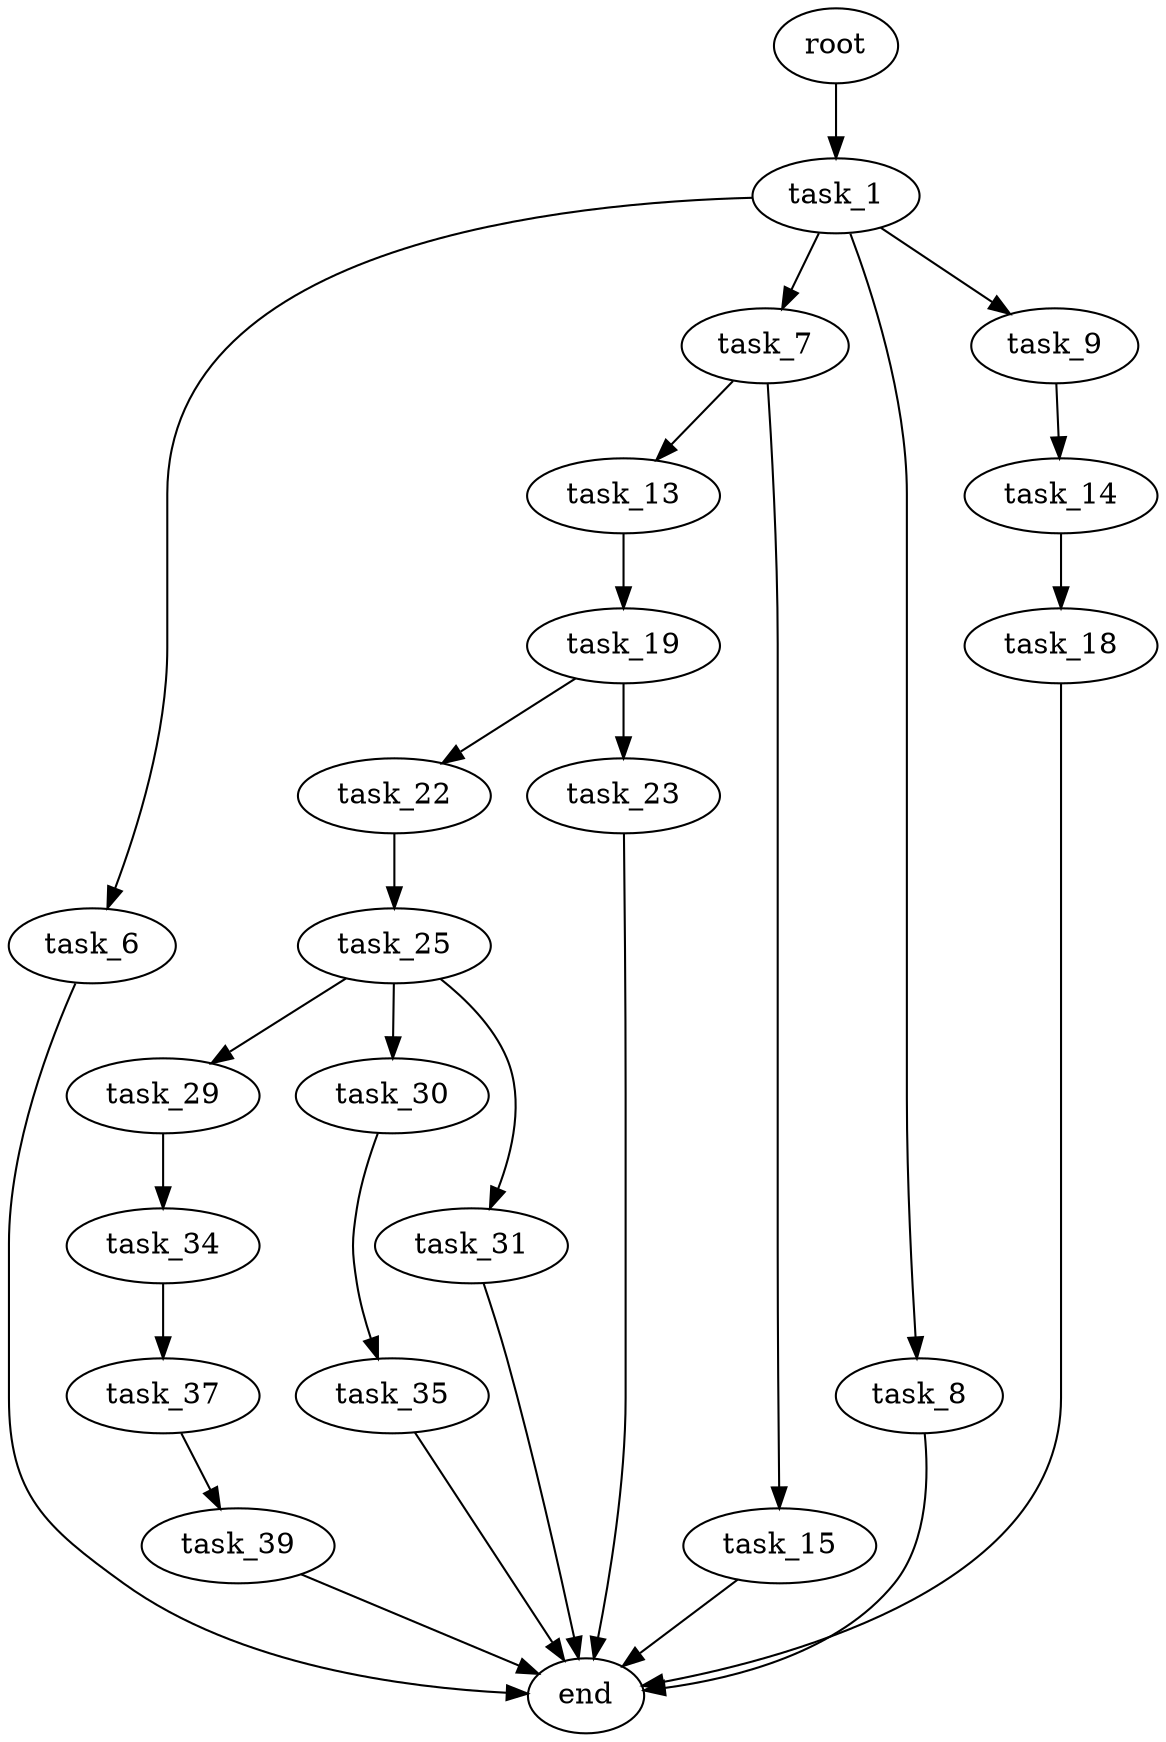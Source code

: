 digraph G {
  root [size="0.000000"];
  task_1 [size="6118355448.000000"];
  task_6 [size="120473796559.000000"];
  task_7 [size="616487894290.000000"];
  task_8 [size="397710527416.000000"];
  task_9 [size="15407979549.000000"];
  task_13 [size="68719476736.000000"];
  task_14 [size="150374629900.000000"];
  task_15 [size="549755813888.000000"];
  task_18 [size="9853625967.000000"];
  task_19 [size="192971314641.000000"];
  task_22 [size="30934358840.000000"];
  task_23 [size="286238736519.000000"];
  task_25 [size="178196757358.000000"];
  task_29 [size="549755813888.000000"];
  task_30 [size="68719476736.000000"];
  task_31 [size="368293445632.000000"];
  task_34 [size="1633436827.000000"];
  task_35 [size="1073741824000.000000"];
  task_37 [size="1402289134846.000000"];
  task_39 [size="5244345890.000000"];
  end [size="0.000000"];

  root -> task_1 [size="1.000000"];
  task_1 -> task_6 [size="411041792.000000"];
  task_1 -> task_7 [size="411041792.000000"];
  task_1 -> task_8 [size="411041792.000000"];
  task_1 -> task_9 [size="411041792.000000"];
  task_6 -> end [size="1.000000"];
  task_7 -> task_13 [size="411041792.000000"];
  task_7 -> task_15 [size="411041792.000000"];
  task_8 -> end [size="1.000000"];
  task_9 -> task_14 [size="411041792.000000"];
  task_13 -> task_19 [size="134217728.000000"];
  task_14 -> task_18 [size="134217728.000000"];
  task_15 -> end [size="1.000000"];
  task_18 -> end [size="1.000000"];
  task_19 -> task_22 [size="134217728.000000"];
  task_19 -> task_23 [size="134217728.000000"];
  task_22 -> task_25 [size="679477248.000000"];
  task_23 -> end [size="1.000000"];
  task_25 -> task_29 [size="411041792.000000"];
  task_25 -> task_30 [size="411041792.000000"];
  task_25 -> task_31 [size="411041792.000000"];
  task_29 -> task_34 [size="536870912.000000"];
  task_30 -> task_35 [size="134217728.000000"];
  task_31 -> end [size="1.000000"];
  task_34 -> task_37 [size="33554432.000000"];
  task_35 -> end [size="1.000000"];
  task_37 -> task_39 [size="838860800.000000"];
  task_39 -> end [size="1.000000"];
}

